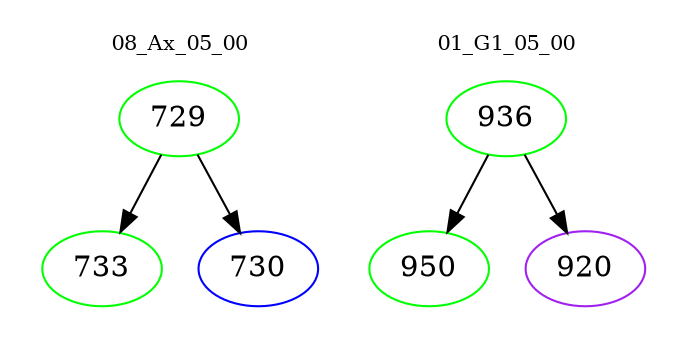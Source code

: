 digraph{
subgraph cluster_0 {
color = white
label = "08_Ax_05_00";
fontsize=10;
T0_729 [label="729", color="green"]
T0_729 -> T0_733 [color="black"]
T0_733 [label="733", color="green"]
T0_729 -> T0_730 [color="black"]
T0_730 [label="730", color="blue"]
}
subgraph cluster_1 {
color = white
label = "01_G1_05_00";
fontsize=10;
T1_936 [label="936", color="green"]
T1_936 -> T1_950 [color="black"]
T1_950 [label="950", color="green"]
T1_936 -> T1_920 [color="black"]
T1_920 [label="920", color="purple"]
}
}
